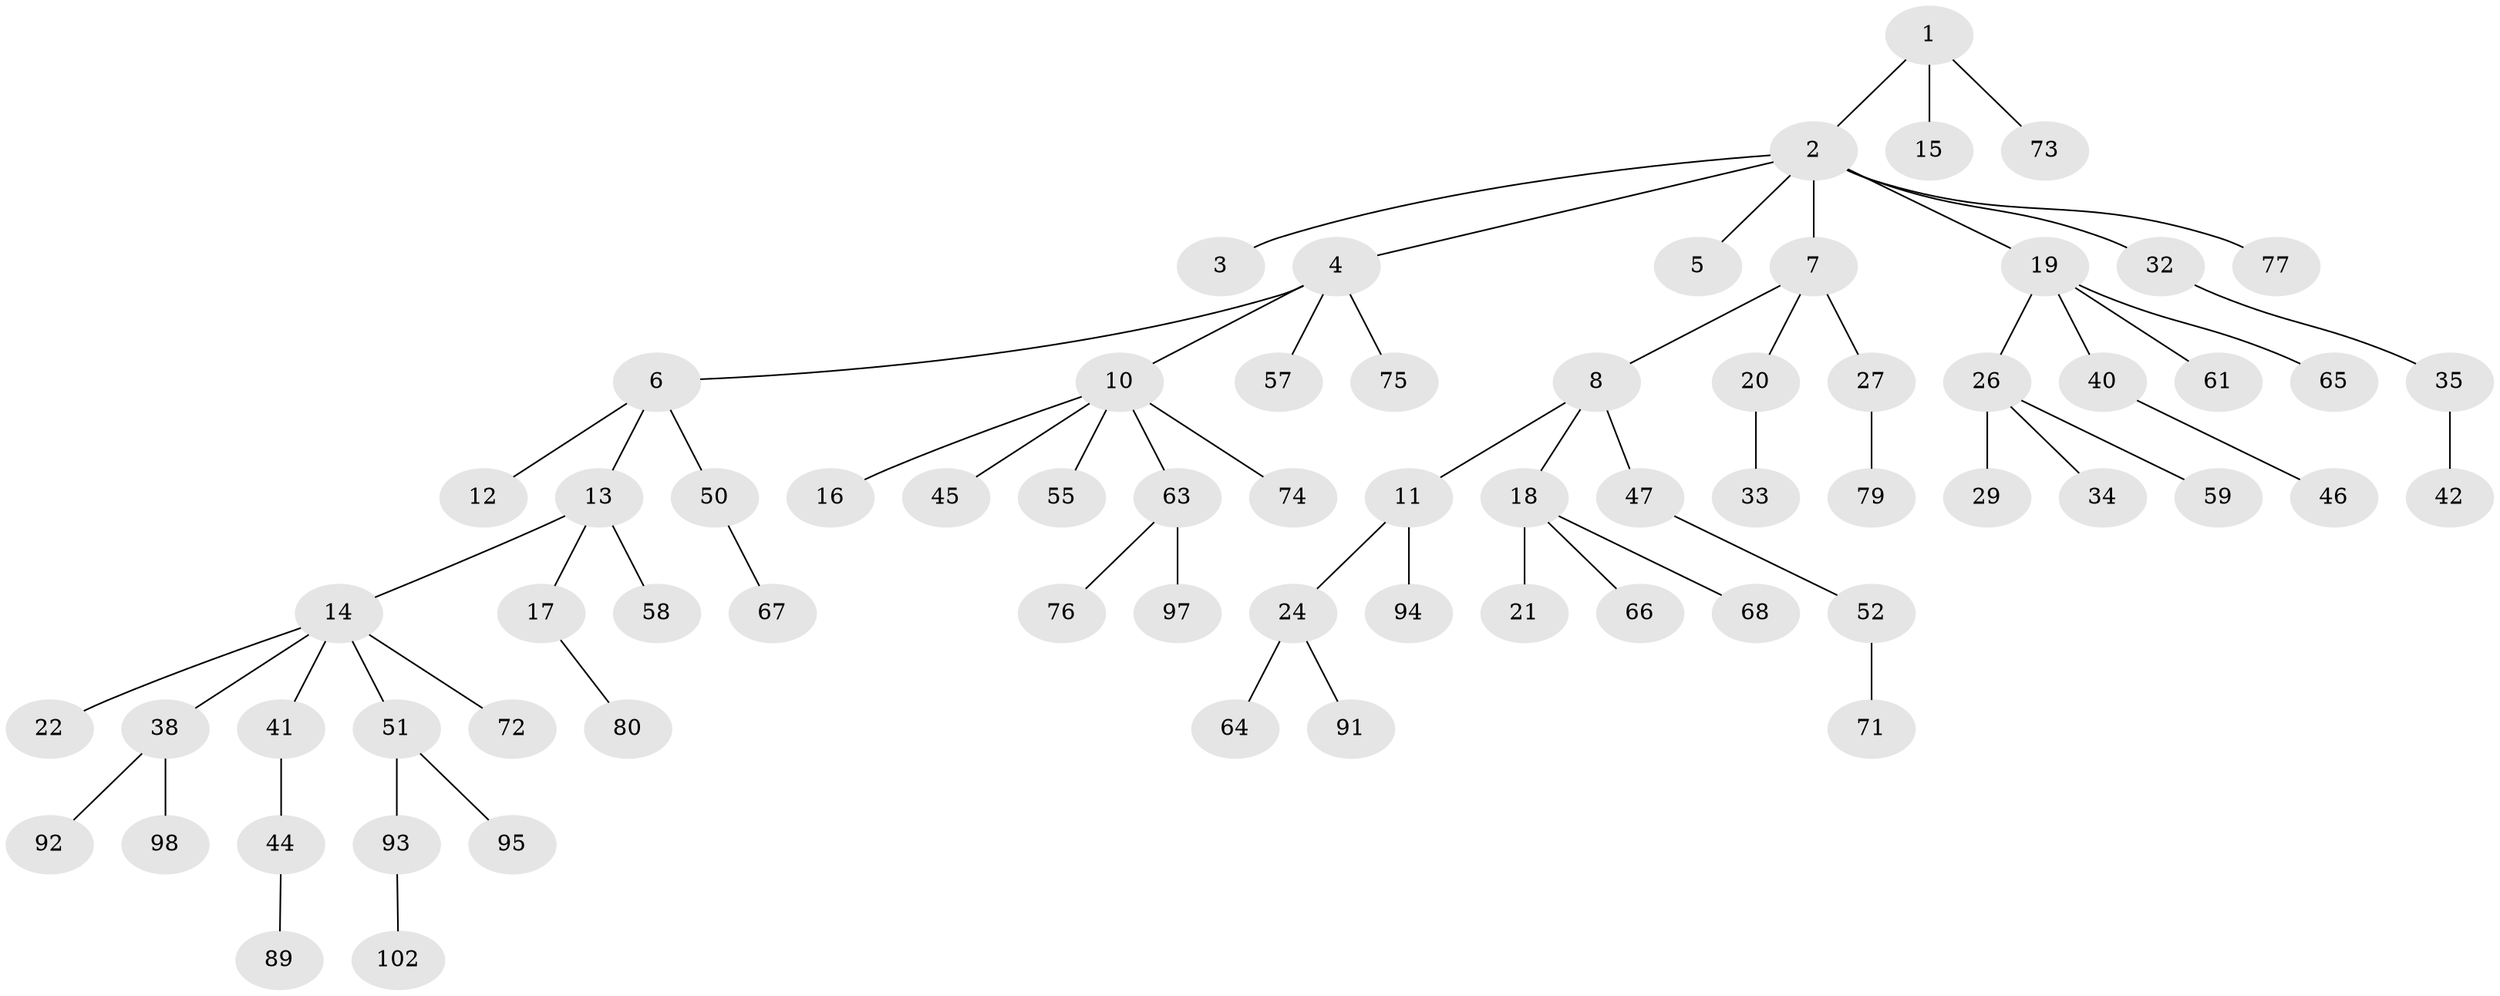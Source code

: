 // Generated by graph-tools (version 1.1) at 2025/52/02/27/25 19:52:11]
// undirected, 69 vertices, 68 edges
graph export_dot {
graph [start="1"]
  node [color=gray90,style=filled];
  1 [super="+56"];
  2 [super="+31"];
  3 [super="+48"];
  4 [super="+53"];
  5;
  6 [super="+9"];
  7 [super="+36"];
  8 [super="+78"];
  10 [super="+30"];
  11 [super="+81"];
  12 [super="+23"];
  13 [super="+54"];
  14 [super="+25"];
  15;
  16;
  17 [super="+70"];
  18 [super="+37"];
  19 [super="+39"];
  20;
  21 [super="+96"];
  22 [super="+69"];
  24 [super="+62"];
  26 [super="+28"];
  27;
  29;
  32 [super="+99"];
  33;
  34;
  35 [super="+43"];
  38 [super="+82"];
  40 [super="+49"];
  41;
  42;
  44 [super="+87"];
  45 [super="+86"];
  46;
  47 [super="+60"];
  50 [super="+85"];
  51;
  52 [super="+83"];
  55;
  57 [super="+101"];
  58;
  59;
  61;
  63 [super="+100"];
  64;
  65;
  66 [super="+84"];
  67;
  68 [super="+88"];
  71;
  72 [super="+103"];
  73;
  74;
  75 [super="+90"];
  76;
  77;
  79;
  80;
  89;
  91;
  92 [super="+104"];
  93;
  94;
  95;
  97;
  98;
  102;
  1 -- 2;
  1 -- 15;
  1 -- 73;
  2 -- 3;
  2 -- 4;
  2 -- 5;
  2 -- 7;
  2 -- 19;
  2 -- 32;
  2 -- 77;
  4 -- 6;
  4 -- 10;
  4 -- 57;
  4 -- 75;
  6 -- 12;
  6 -- 50;
  6 -- 13;
  7 -- 8;
  7 -- 20;
  7 -- 27;
  8 -- 11;
  8 -- 18;
  8 -- 47;
  10 -- 16;
  10 -- 45;
  10 -- 63;
  10 -- 74;
  10 -- 55;
  11 -- 24;
  11 -- 94;
  13 -- 14;
  13 -- 17;
  13 -- 58;
  14 -- 22;
  14 -- 41;
  14 -- 72;
  14 -- 38;
  14 -- 51;
  17 -- 80;
  18 -- 21;
  18 -- 66;
  18 -- 68;
  19 -- 26;
  19 -- 40;
  19 -- 65;
  19 -- 61;
  20 -- 33;
  24 -- 64;
  24 -- 91;
  26 -- 29;
  26 -- 34;
  26 -- 59;
  27 -- 79;
  32 -- 35;
  35 -- 42;
  38 -- 92;
  38 -- 98;
  40 -- 46;
  41 -- 44;
  44 -- 89;
  47 -- 52;
  50 -- 67;
  51 -- 93;
  51 -- 95;
  52 -- 71;
  63 -- 76;
  63 -- 97;
  93 -- 102;
}
